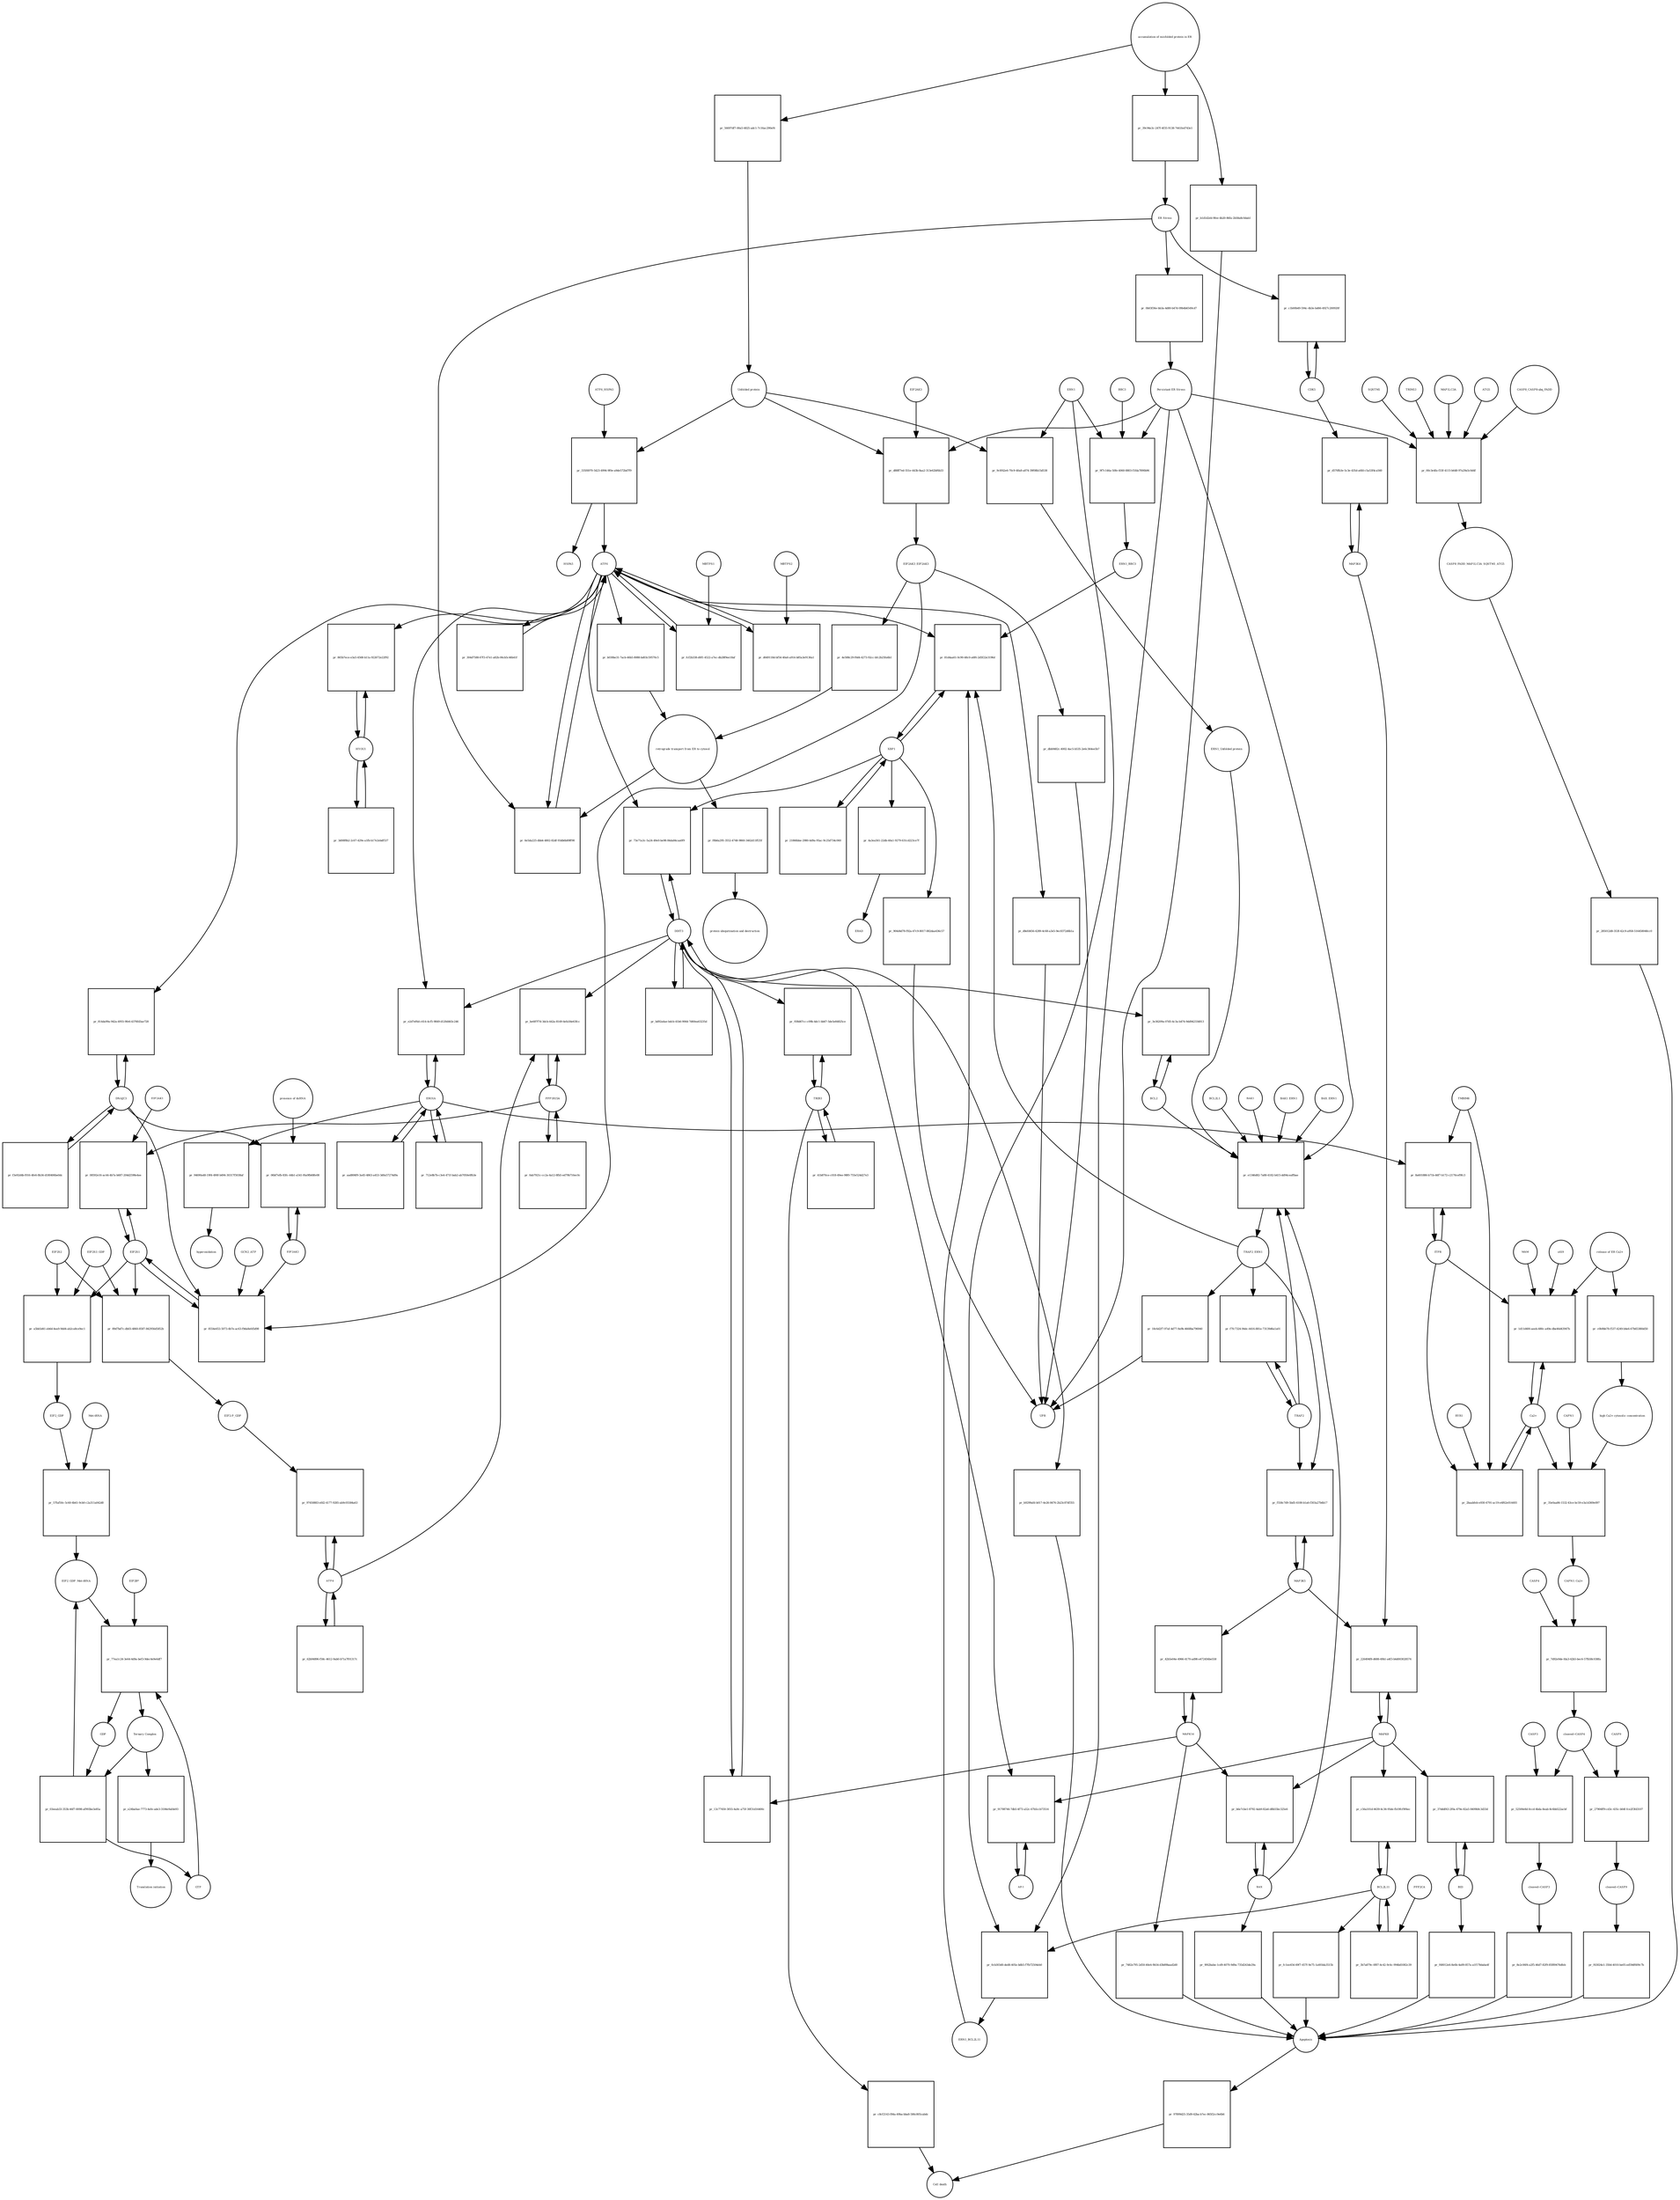 strict digraph  {
ATF6_HSPA5 [annotation="", bipartite=0, cls=complex, fontsize=4, label=ATF6_HSPA5, shape=circle];
"pr_335f4970-5423-4994-9f0e-a9de572bd7f9" [annotation="", bipartite=1, cls=process, fontsize=4, label="pr_335f4970-5423-4994-9f0e-a9de572bd7f9", shape=square];
ATF6 [annotation="urn_miriam_hgnc.symbol_ATF6", bipartite=0, cls=macromolecule, fontsize=4, label=ATF6, shape=circle];
HSPA5 [annotation="urn_miriam_hgnc.symbol_HSPA5", bipartite=0, cls=macromolecule, fontsize=4, label=HSPA5, shape=circle];
"Unfolded protein" [annotation="", bipartite=0, cls=macromolecule, fontsize=4, label="Unfolded protein", shape=circle];
ERN1 [annotation="urn_miriam_hgnc.symbol_ERN1", bipartite=0, cls=macromolecule, fontsize=4, label=ERN1, shape=circle];
"pr_9c0f42e6-70c9-40a8-a874-39f08b15d538" [annotation="", bipartite=1, cls=process, fontsize=4, label="pr_9c0f42e6-70c9-40a8-a874-39f08b15d538", shape=square];
"ERN1_Unfolded protein" [annotation="", bipartite=0, cls=complex, fontsize=4, label="ERN1_Unfolded protein", shape=circle];
EIF2AK3_EIF2AK3 [annotation="", bipartite=0, cls=complex, fontsize=4, label=EIF2AK3_EIF2AK3, shape=circle];
"pr_4e588c29-f0d4-4273-92cc-bfc2b25fa6b1" [annotation="", bipartite=1, cls=process, fontsize=4, label="pr_4e588c29-f0d4-4273-92cc-bfc2b25fa6b1", shape=square];
"retrograde transport from ER to cytosol" [annotation="", bipartite=0, cls=phenotype, fontsize=4, label="retrograde transport from ER to cytosol", shape=circle];
"pr_b030be31-7acb-46b5-8088-bd03c59570c5" [annotation="", bipartite=1, cls=process, fontsize=4, label="pr_b030be31-7acb-46b5-8088-bd03c59570c5", shape=square];
"pr_f8b6a295-3552-4748-9860-3462d11ff25f" [annotation="", bipartite=1, cls=process, fontsize=4, label="pr_f8b6a295-3552-4748-9860-3462d11ff25f", shape=square];
"protein ubiquitination and destruction" [annotation="", bipartite=0, cls=phenotype, fontsize=4, label="protein ubiquitination and destruction", shape=circle];
"pr_e1346d82-7a88-4182-b415-dd94ceaffbae" [annotation="", bipartite=1, cls=process, fontsize=4, label="pr_e1346d82-7a88-4182-b415-dd94ceaffbae", shape=square];
TRAF2_ERN1 [annotation="", bipartite=0, cls=complex, fontsize=4, label=TRAF2_ERN1, shape=circle];
BAK1_ERN1 [annotation="", bipartite=0, cls=complex, fontsize=4, label=BAK1_ERN1, shape=circle];
BAX_ERN1 [annotation="", bipartite=0, cls=complex, fontsize=4, label=BAX_ERN1, shape=circle];
BCL2 [annotation="urn_miriam_hgnc.symbol_BCL2", bipartite=0, cls="nucleic acid feature", fontsize=4, label=BCL2, shape=circle];
BCL2L1 [annotation="urn_miriam_hgnc.symbol_BCL2L1", bipartite=0, cls=macromolecule, fontsize=4, label=BCL2L1, shape=circle];
"Persistant ER Stress" [annotation="", bipartite=0, cls=phenotype, fontsize=4, label="Persistant ER Stress", shape=circle];
BAX [annotation="urn_miriam_hgnc.symbol_BAX", bipartite=0, cls=macromolecule, fontsize=4, label=BAX, shape=circle];
BAK1 [annotation="urn_miriam_hgnc.symbol_BAK1", bipartite=0, cls=macromolecule, fontsize=4, label=BAK1, shape=circle];
TRAF2 [annotation="urn_miriam_hgnc.symbol_TRAF2", bipartite=0, cls=macromolecule, fontsize=4, label=TRAF2, shape=circle];
XBP1 [annotation="urn_miriam_hgnc.symbol_XBP1", bipartite=0, cls=macromolecule, fontsize=4, label=XBP1, shape=circle];
"pr_81d4aa61-0c90-48c0-a6f6-2d5f22e3196d" [annotation="", bipartite=1, cls=process, fontsize=4, label="pr_81d4aa61-0c90-48c0-a6f6-2d5f22e3196d", shape=square];
ERN1_BBC3 [annotation="", bipartite=0, cls=complex, fontsize=4, label=ERN1_BBC3, shape=circle];
ERN1_BCL2L11 [annotation="", bipartite=0, cls=complex, fontsize=4, label=ERN1_BCL2L11, shape=circle];
"pr_21866bbe-2980-4d9a-95ac-9c25d734c060" [annotation="", bipartite=1, cls=process, fontsize=4, label="pr_21866bbe-2980-4d9a-95ac-9c25d734c060", shape=square];
"pr_4a3ea561-22db-40a1-9279-631cd223ce7f" [annotation="", bipartite=1, cls=process, fontsize=4, label="pr_4a3ea561-22db-40a1-9279-631cd223ce7f", shape=square];
ERAD [annotation="", bipartite=0, cls=phenotype, fontsize=4, label=ERAD, shape=circle];
"pr_904d4d78-f92a-47c9-8017-882daa436c57" [annotation="", bipartite=1, cls=process, fontsize=4, label="pr_904d4d78-f92a-47c9-8017-882daa436c57", shape=square];
UPR [annotation="", bipartite=0, cls=phenotype, fontsize=4, label=UPR, shape=circle];
"pr_f7fc7324-94dc-4416-881e-73139d6a1a01" [annotation="", bipartite=1, cls=process, fontsize=4, label="pr_f7fc7324-94dc-4416-881e-73139d6a1a01", shape=square];
MAPK8 [annotation="urn_miriam_hgnc.symbol_MAPK8", bipartite=0, cls=macromolecule, fontsize=4, label=MAPK8, shape=circle];
"pr_226494f8-d688-49b1-a4f3-b6d003028574" [annotation="", bipartite=1, cls=process, fontsize=4, label="pr_226494f8-d688-49b1-a4f3-b6d003028574", shape=square];
MAP3K4 [annotation="urn_miriam_hgnc.symbol_MAP3K4", bipartite=0, cls=macromolecule, fontsize=4, label=MAP3K4, shape=circle];
MAP3K5 [annotation="urn_miriam_hgnc.symbol_MAP3K5", bipartite=0, cls=macromolecule, fontsize=4, label=MAP3K5, shape=circle];
MAPK14 [annotation="urn_miriam_hgnc.symbol_MAPK14", bipartite=0, cls=macromolecule, fontsize=4, label=MAPK14, shape=circle];
"pr_42b5e04e-4966-4170-ad98-e472456be558" [annotation="", bipartite=1, cls=process, fontsize=4, label="pr_42b5e04e-4966-4170-ad98-e472456be558", shape=square];
"pr_7482e795-2d50-40e4-9b54-d3b89baad2d0" [annotation="", bipartite=1, cls=process, fontsize=4, label="pr_7482e795-2d50-40e4-9b54-d3b89baad2d0", shape=square];
Apoptosis [annotation="", bipartite=0, cls=phenotype, fontsize=4, label=Apoptosis, shape=circle];
DDIT3 [annotation="urn_miriam_hgnc.symbol_DDIT3", bipartite=0, cls=macromolecule, fontsize=4, label=DDIT3, shape=circle];
"pr_13c77450-3055-4a9c-a75f-30f31d16400c" [annotation="", bipartite=1, cls=process, fontsize=4, label="pr_13c77450-3055-4a9c-a75f-30f31d16400c", shape=square];
"pr_b9299afd-b017-4e26-8476-2b23c87df355" [annotation="", bipartite=1, cls=process, fontsize=4, label="pr_b9299afd-b017-4e26-8476-2b23c87df355", shape=square];
"pr_3e36209a-07d5-4c3a-b474-9dd942334813" [annotation="", bipartite=1, cls=process, fontsize=4, label="pr_3e36209a-07d5-4c3a-b474-9dd942334813", shape=square];
"pr_6e5da225-dbb4-4802-82df-93db6b89ff98" [annotation="", bipartite=1, cls=process, fontsize=4, label="pr_6e5da225-dbb4-4802-82df-93db6b89ff98", shape=square];
"ER Stress" [annotation="", bipartite=0, cls=phenotype, fontsize=4, label="ER Stress", shape=circle];
"pr_fcf2b338-d0f1-4522-a7ec-db28f9ee18af" [annotation="", bipartite=1, cls=process, fontsize=4, label="pr_fcf2b338-d0f1-4522-a7ec-db28f9ee18af", shape=square];
MBTPS1 [annotation="urn_miriam_hgnc.symbol_MBTPS1", bipartite=0, cls=macromolecule, fontsize=4, label=MBTPS1, shape=circle];
"pr_d649118d-bf54-40a6-a914-b85a3e9136a1" [annotation="", bipartite=1, cls=process, fontsize=4, label="pr_d649118d-bf54-40a6-a914-b85a3e9136a1", shape=square];
MBTPS2 [annotation="urn_miriam_hgnc.symbol_MBTPS2", bipartite=0, cls=macromolecule, fontsize=4, label=MBTPS2, shape=circle];
"pr_304d7588-67f3-47e1-a82b-06cb5c46b41f" [annotation="", bipartite=1, cls=process, fontsize=4, label="pr_304d7588-67f3-47e1-a82b-06cb5c46b41f", shape=square];
"pr_bd92a4ae-bdcb-41b6-9064-7d60ea63235d" [annotation="", bipartite=1, cls=process, fontsize=4, label="pr_bd92a4ae-bdcb-41b6-9064-7d60ea63235d", shape=square];
"pr_73e71a3c-5a24-49e0-be98-84da84caa0f9" [annotation="", bipartite=1, cls=process, fontsize=4, label="pr_73e71a3c-5a24-49e0-be98-84da84caa0f9", shape=square];
EIF2S1 [annotation="urn_miriam_hgnc.symbol_EIF2S1", bipartite=0, cls=macromolecule, fontsize=4, label=EIF2S1, shape=circle];
"pr_8554e653-5073-4b7e-ac63-f9da8efd5d98" [annotation="", bipartite=1, cls=process, fontsize=4, label="pr_8554e653-5073-4b7e-ac63-f9da8efd5d98", shape=square];
GCN2_ATP [annotation="", bipartite=0, cls=complex, fontsize=4, label=GCN2_ATP, shape=circle];
EIF2AK2 [annotation="urn_miriam_hgnc.symbol_EIF2AK2", bipartite=0, cls=macromolecule, fontsize=4, label=EIF2AK2, shape=circle];
DNAJC3 [annotation="urn_miriam_hgnc.symbol_DNAJC3", bipartite=0, cls=macromolecule, fontsize=4, label=DNAJC3, shape=circle];
EIF2S2 [annotation="urn_miriam_hgnc.symbol_EIF2S2", bipartite=0, cls=macromolecule, fontsize=4, label=EIF2S2, shape=circle];
"pr_a5bb5d41-eb6d-4ea9-9dd4-ab2ca8ce9ec1" [annotation="", bipartite=1, cls=process, fontsize=4, label="pr_a5bb5d41-eb6d-4ea9-9dd4-ab2ca8ce9ec1", shape=square];
EIF2S3_GDP [annotation="", bipartite=0, cls=complex, fontsize=4, label=EIF2S3_GDP, shape=circle];
EIF2_GDP [annotation="", bipartite=0, cls=complex, fontsize=4, label=EIF2_GDP, shape=circle];
"EIF2_GDP_Met-tRNA" [annotation="", bipartite=0, cls=complex, fontsize=4, label="EIF2_GDP_Met-tRNA", shape=circle];
"pr_77ea1c24-3e64-4d9a-bef3-9dec4e9e6df7" [annotation="", bipartite=1, cls=process, fontsize=4, label="pr_77ea1c24-3e64-4d9a-bef3-9dec4e9e6df7", shape=square];
"Ternary Complex" [annotation="", bipartite=0, cls=complex, fontsize=4, label="Ternary Complex", shape=circle];
"EIF2B*" [annotation="", bipartite=0, cls=complex, fontsize=4, label="EIF2B*", shape=circle];
GTP [annotation="urn_miriam_obo.chebi_CHEBI%3A57600", bipartite=0, cls="simple chemical", fontsize=4, label=GTP, shape=circle];
GDP [annotation="urn_miriam_obo.chebi_CHEBI%3A65180", bipartite=0, cls="simple chemical", fontsize=4, label=GDP, shape=circle];
"pr_03eeab33-353b-46f7-8098-af993be3e85a" [annotation="", bipartite=1, cls=process, fontsize=4, label="pr_03eeab33-353b-46f7-8098-af993be3e85a", shape=square];
ATF4 [annotation="urn_miriam_hgnc.symbol_ATF4", bipartite=0, cls=macromolecule, fontsize=4, label=ATF4, shape=circle];
"pr_97450883-efd2-4177-9285-ab9c05584a63" [annotation="", bipartite=1, cls=process, fontsize=4, label="pr_97450883-efd2-4177-9285-ab9c05584a63", shape=square];
"EIF2-P_GDP" [annotation="", bipartite=0, cls=complex, fontsize=4, label="EIF2-P_GDP", shape=circle];
"pr_62b94896-f58c-4612-9ab0-b71a7f01317c" [annotation="", bipartite=1, cls=process, fontsize=4, label="pr_62b94896-f58c-4612-9ab0-b71a7f01317c", shape=square];
PPP1R15A [annotation="urn_miriam_hgnc.symbol_PPP1R15A", bipartite=0, cls=macromolecule, fontsize=4, label=PPP1R15A, shape=circle];
"pr_be687f7d-3dcb-442a-8149-4efa56e63fcc" [annotation="", bipartite=1, cls=process, fontsize=4, label="pr_be687f7d-3dcb-442a-8149-4efa56e63fcc", shape=square];
"pr_0ab7921c-cc2a-4a12-8fb5-ed79b716ec0c" [annotation="", bipartite=1, cls=process, fontsize=4, label="pr_0ab7921c-cc2a-4a12-8fb5-ed79b716ec0c", shape=square];
"pr_e24ba0ae-7773-4efe-ade3-3184e9afde93" [annotation="", bipartite=1, cls=process, fontsize=4, label="pr_e24ba0ae-7773-4efe-ade3-3184e9afde93", shape=square];
"Translation initiation" [annotation="", bipartite=0, cls=phenotype, fontsize=4, label="Translation initiation", shape=circle];
"pr_f558c7d9-5bd5-4108-b1a6-f303a27b6b17" [annotation="", bipartite=1, cls=process, fontsize=4, label="pr_f558c7d9-5bd5-4108-b1a6-f303a27b6b17", shape=square];
ERO1A [annotation="urn_miriam_hgnc.symbol_ERO1A", bipartite=0, cls=macromolecule, fontsize=4, label=ERO1A, shape=circle];
"pr_e2d7ef6d-c614-4cf5-9849-d120d463c246" [annotation="", bipartite=1, cls=process, fontsize=4, label="pr_e2d7ef6d-c614-4cf5-9849-d120d463c246", shape=square];
"pr_712e8b7b-c3e4-471f-bab2-ab7050e0fb3e" [annotation="", bipartite=1, cls=process, fontsize=4, label="pr_712e8b7b-c3e4-471f-bab2-ab7050e0fb3e", shape=square];
"pr_08592e16-ac44-4b7a-b687-204d2598e4ee" [annotation="", bipartite=1, cls=process, fontsize=4, label="pr_08592e16-ac44-4b7a-b687-204d2598e4ee", shape=square];
EIF2AK1 [annotation="urn_miriam_hgnc.symbol_EIF2AK1", bipartite=0, cls=macromolecule, fontsize=4, label=EIF2AK1, shape=circle];
"pr_b6e7cbe1-8792-4ab9-82a6-d8b55bc325e6" [annotation="", bipartite=1, cls=process, fontsize=4, label="pr_b6e7cbe1-8792-4ab9-82a6-d8b55bc325e6", shape=square];
"pr_9f42babe-1cd9-4070-9d9a-735d243de29a" [annotation="", bipartite=1, cls=process, fontsize=4, label="pr_9f42babe-1cd9-4070-9d9a-735d243de29a", shape=square];
"Ca2+" [annotation="urn_miriam_obo.chebi_CHEBI%3A29108", bipartite=0, cls="simple chemical", fontsize=4, label="Ca2+", shape=circle];
"pr_1d11d400-aeeb-480c-a49e-dbe46d43947b" [annotation="", bipartite=1, cls=process, fontsize=4, label="pr_1d11d400-aeeb-480c-a49e-dbe46d43947b", shape=square];
"release of ER Ca2+" [annotation="", bipartite=0, cls=phenotype, fontsize=4, label="release of ER Ca2+", shape=circle];
ITPR [annotation="urn_miriam_hgnc.symbol_ITPR1|urn_miriam_hgnc.symbol_ITPR2|urn_miriam_hgnc.symbol_ITPR3", bipartite=0, cls=macromolecule, fontsize=4, label=ITPR, shape=circle];
MAM [annotation="", bipartite=0, cls=phenotype, fontsize=4, label=MAM, shape=circle];
s619 [annotation="", bipartite=0, cls=complex, fontsize=4, label=s619, shape=circle];
"pr_d570fb3e-5c3e-435d-a6fd-c5a53f4ca560" [annotation="", bipartite=1, cls=process, fontsize=4, label="pr_d570fb3e-5c3e-435d-a6fd-c5a53f4ca560", shape=square];
CDK5 [annotation="urn_miriam_hgnc.symbol_CDK5", bipartite=0, cls=macromolecule, fontsize=4, label=CDK5, shape=circle];
"pr_c1b00b49-594c-4b3e-bd66-4927c200920f" [annotation="", bipartite=1, cls="uncertain process", fontsize=4, label="pr_c1b00b49-594c-4b3e-bd66-4927c200920f", shape=square];
"pr_97899d25-35d9-42ba-b7ec-865f2cc9e6b6" [annotation="", bipartite=1, cls=process, fontsize=4, label="pr_97899d25-35d9-42ba-b7ec-865f2cc9e6b6", shape=square];
"Cell death" [annotation="", bipartite=0, cls=phenotype, fontsize=4, label="Cell death", shape=circle];
"pr_2baabfeb-e930-4791-ac19-e4f62e014493" [annotation="", bipartite=1, cls=process, fontsize=4, label="pr_2baabfeb-e930-4791-ac19-e4f62e014493", shape=square];
TMBIM6 [annotation="urn_miriam_hgnc.symbol_TMBIM6", bipartite=0, cls=macromolecule, fontsize=4, label=TMBIM6, shape=circle];
RYR1 [annotation="urn_miriam_hgnc.symbol_RYR1", bipartite=0, cls=macromolecule, fontsize=4, label=RYR1, shape=circle];
EIF2AK3 [annotation="urn_miriam_hgnc.symbol_EIF2AK3", bipartite=0, cls=macromolecule, fontsize=4, label=EIF2AK3, shape=circle];
"pr_d88ff7ed-551e-443b-8aa2-313e62bf6b33" [annotation="", bipartite=1, cls=process, fontsize=4, label="pr_d88ff7ed-551e-443b-8aa2-313e62bf6b33", shape=square];
"pr_94690a48-19f4-490f-b694-30317f5038af" [annotation="", bipartite=1, cls=process, fontsize=4, label="pr_94690a48-19f4-490f-b694-30317f5038af", shape=square];
hyperoxidation [annotation="", bipartite=0, cls=phenotype, fontsize=4, label=hyperoxidation, shape=circle];
"pr_aad806f9-3a45-4863-a453-3d0a57274d9a" [annotation="", bipartite=1, cls=process, fontsize=4, label="pr_aad806f9-3a45-4863-a453-3d0a57274d9a", shape=square];
"pr_0b03f36e-bb3a-4d80-b47d-09b4b6549cd7" [annotation="", bipartite=1, cls=process, fontsize=4, label="pr_0b03f36e-bb3a-4d80-b47d-09b4b6549cd7", shape=square];
"CASP8_CASP8-ubq_FADD" [annotation="", bipartite=0, cls=complex, fontsize=4, label="CASP8_CASP8-ubq_FADD", shape=circle];
"pr_00c3e4fa-f33f-4115-b648-97a29a5c0d4f" [annotation="", bipartite=1, cls=process, fontsize=4, label="pr_00c3e4fa-f33f-4115-b648-97a29a5c0d4f", shape=square];
"SQSTM1 " [annotation="urn_miriam_hgnc.symbol_SQSTM1", bipartite=0, cls=macromolecule, fontsize=4, label="SQSTM1 ", shape=circle];
CASP8_FADD_MAP1LC3A_SQSTM1_ATG5 [annotation="", bipartite=0, cls=complex, fontsize=4, label=CASP8_FADD_MAP1LC3A_SQSTM1_ATG5, shape=circle];
TRIM13 [annotation="urn_miriam_hgnc.symbol_TRIM13", bipartite=0, cls=macromolecule, fontsize=4, label=TRIM13, shape=circle];
MAP1LC3A [annotation="urn_miriam_hgnc.symbol_MAP1LC3A", bipartite=0, cls=macromolecule, fontsize=4, label=MAP1LC3A, shape=circle];
ATG5 [annotation="urn_miriam_hgnc.symbol_ATG5", bipartite=0, cls=macromolecule, fontsize=4, label=ATG5, shape=circle];
"pr_285012d8-353f-42c9-a958-516458048cc0" [annotation="", bipartite=1, cls=process, fontsize=4, label="pr_285012d8-353f-42c9-a958-516458048cc0", shape=square];
"AP-1" [annotation="urn_miriam_hgnc.symbol_FOS|urn_miriam_hgnc.symbol_FOSB|urn_miriam_hgnc.symbol_FOSL1|urn_miriam_hgnc.symbol_FOSL2|urn_miriam_hgnc.symbol_JUN|urn_miriam_hgnc.symbol_JUNB|urn_miriam_hgnc.symbol_JUND", bipartite=0, cls=macromolecule, fontsize=4, label="AP-1", shape=circle];
"pr_91708746-7db5-4f73-a52c-67b5ccb73514" [annotation="", bipartite=1, cls=process, fontsize=4, label="pr_91708746-7db5-4f73-a52c-67b5ccb73514", shape=square];
"pr_06bf7efb-83fc-44b1-a541-f6a9fb68fe08" [annotation="", bipartite=1, cls=process, fontsize=4, label="pr_06bf7efb-83fc-44b1-a541-f6a9fb68fe08", shape=square];
"presence of dsRNA" [annotation="", bipartite=0, cls=phenotype, fontsize=4, label="presence of dsRNA", shape=circle];
"Met-tRNA" [annotation="urn_miriam_hgnc_HGNC%3A34779", bipartite=0, cls="nucleic acid feature", fontsize=4, label="Met-tRNA", shape=circle];
"pr_57faf50c-5c60-4b61-9cb0-c2a311a042d0" [annotation="", bipartite=1, cls=process, fontsize=4, label="pr_57faf50c-5c60-4b61-9cb0-c2a311a042d0", shape=square];
"pr_89d7bd7c-db03-4860-8587-842956d5852b" [annotation="", bipartite=1, cls=process, fontsize=4, label="pr_89d7bd7c-db03-4860-8587-842956d5852b", shape=square];
"accumulation of misfolded protein in ER" [annotation="", bipartite=0, cls=phenotype, fontsize=4, label="accumulation of misfolded protein in ER", shape=circle];
"pr_56697df7-00a5-4825-adc1-7c16ac290ef4" [annotation="", bipartite=1, cls=process, fontsize=4, label="pr_56697df7-00a5-4825-adc1-7c16ac290ef4", shape=square];
"pr_39c94e3c-247f-4f35-9138-7441fed743e1" [annotation="", bipartite=1, cls=process, fontsize=4, label="pr_39c94e3c-247f-4f35-9138-7441fed743e1", shape=square];
"pr_b1d1d2eb-9fee-4b20-86fa-2b58a8c0dab1" [annotation="", bipartite=1, cls=process, fontsize=4, label="pr_b1d1d2eb-9fee-4b20-86fa-2b58a8c0dab1", shape=square];
"pr_dbb9482c-4002-4ac5-b535-2e6c364ee5b7" [annotation="", bipartite=1, cls=process, fontsize=4, label="pr_dbb9482c-4002-4ac5-b535-2e6c364ee5b7", shape=square];
"pr_18c6d2f7-97af-4d77-9a9b-4668ba796940" [annotation="", bipartite=1, cls=process, fontsize=4, label="pr_18c6d2f7-97af-4d77-9a9b-4668ba796940", shape=square];
"pr_d8efd456-4289-4c68-a3e5-9ec8372d6b1a" [annotation="", bipartite=1, cls=process, fontsize=4, label="pr_d8efd456-4289-4c68-a3e5-9ec8372d6b1a", shape=square];
BCL2L11 [annotation="urn_miriam_hgnc.symbol_BCL2L11", bipartite=0, cls=macromolecule, fontsize=4, label=BCL2L11, shape=circle];
"pr_c56a101d-4639-4c36-95de-fb19fcf9f4ec" [annotation="", bipartite=1, cls=process, fontsize=4, label="pr_c56a101d-4639-4c36-95de-fb19fcf9f4ec", shape=square];
BID [annotation="urn_miriam_hgnc.symbol_BID", bipartite=0, cls=macromolecule, fontsize=4, label=BID, shape=circle];
"pr_37dddf43-2f0a-479e-82a5-0409b9c3d33d" [annotation="", bipartite=1, cls=process, fontsize=4, label="pr_37dddf43-2f0a-479e-82a5-0409b9c3d33d", shape=square];
"pr_fc1ee454-69f7-457f-9e75-1a493da3515b" [annotation="", bipartite=1, cls=process, fontsize=4, label="pr_fc1ee454-69f7-457f-9e75-1a493da3515b", shape=square];
"pr_f48012e6-8e6b-4a89-857a-a1f178daba4f" [annotation="", bipartite=1, cls=process, fontsize=4, label="pr_f48012e6-8e6b-4a89-857a-a1f178daba4f", shape=square];
"pr_0cb303d0-ded8-405e-bdb5-f7fb72504eb0" [annotation="", bipartite=1, cls=process, fontsize=4, label="pr_0cb303d0-ded8-405e-bdb5-f7fb72504eb0", shape=square];
"pr_9f7c146a-50fe-4060-8803-f1fda7890b96" [annotation="", bipartite=1, cls=process, fontsize=4, label="pr_9f7c146a-50fe-4060-8803-f1fda7890b96", shape=square];
BBC3 [annotation="urn_miriam_hgnc.symbol_BBC3", bipartite=0, cls=macromolecule, fontsize=4, label=BBC3, shape=circle];
"pr_3b7a879c-0f87-4c42-9c6c-994bd1082c39" [annotation="", bipartite=1, cls=process, fontsize=4, label="pr_3b7a879c-0f87-4c42-9c6c-994bd1082c39", shape=square];
PPP2CA [annotation="urn_miriam_hgnc.symbol_PPP2CA", bipartite=0, cls=macromolecule, fontsize=4, label=PPP2CA, shape=circle];
TRIB3 [annotation="urn_miriam_hgnc.symbol_TRIB3", bipartite=0, cls=macromolecule, fontsize=4, label=TRIB3, shape=circle];
"pr_938d67cc-c09b-4dc1-bb67-5de5e84825ce" [annotation="", bipartite=1, cls=process, fontsize=4, label="pr_938d67cc-c09b-4dc1-bb67-5de5e84825ce", shape=square];
"pr_41b870ce-c018-49ee-98f0-755e524d27e3" [annotation="", bipartite=1, cls=process, fontsize=4, label="pr_41b870ce-c018-49ee-98f0-755e524d27e3", shape=square];
"pr_c8cf2143-f84a-49ba-bba8-586c805cabdc" [annotation="", bipartite=1, cls=process, fontsize=4, label="pr_c8cf2143-f84a-49ba-bba8-586c805cabdc", shape=square];
"pr_c0b9bb78-f537-4249-b4e6-67b6538fdd50" [annotation="", bipartite=1, cls=process, fontsize=4, label="pr_c0b9bb78-f537-4249-b4e6-67b6538fdd50", shape=square];
"high Ca2+ cytosolic concentration" [annotation="", bipartite=0, cls=phenotype, fontsize=4, label="high Ca2+ cytosolic concentration", shape=circle];
"pr_814da99a-942a-4955-9fe6-4376fd3ae728" [annotation="", bipartite=1, cls=process, fontsize=4, label="pr_814da99a-942a-4955-9fe6-4376fd3ae728", shape=square];
"pr_f3e92d4b-f016-4fe6-8b34-d180406be0dc" [annotation="", bipartite=1, cls=process, fontsize=4, label="pr_f3e92d4b-f016-4fe6-8b34-d180406be0dc", shape=square];
"pr_8a601886-b71b-46f7-b172-c2170cef9fc3" [annotation="", bipartite=1, cls=process, fontsize=4, label="pr_8a601886-b71b-46f7-b172-c2170cef9fc3", shape=square];
CASP4 [annotation="urn_miriam_hgnc.symbol_CASP4", bipartite=0, cls=macromolecule, fontsize=4, label=CASP4, shape=circle];
"pr_7d92e9de-fda3-42b5-bec6-57fb58c038fa" [annotation="", bipartite=1, cls=process, fontsize=4, label="pr_7d92e9de-fda3-42b5-bec6-57fb58c038fa", shape=square];
"cleaved~CASP4" [annotation="urn_miriam_hgnc.symbol_CASP4", bipartite=0, cls=macromolecule, fontsize=4, label="cleaved~CASP4", shape=circle];
"CAPN1_Ca2+" [annotation="", bipartite=0, cls=complex, fontsize=4, label="CAPN1_Ca2+", shape=circle];
CASP3 [annotation="urn_miriam_hgnc.symbol_CASP3", bipartite=0, cls=macromolecule, fontsize=4, label=CASP3, shape=circle];
"pr_52500e8d-0ccd-4bda-8eab-8c6bb522acbf" [annotation="", bipartite=1, cls=process, fontsize=4, label="pr_52500e8d-0ccd-4bda-8eab-8c6bb522acbf", shape=square];
"cleaved~CASP3" [annotation="urn_miriam_hgnc.symbol_CASP3", bipartite=0, cls=macromolecule, fontsize=4, label="cleaved~CASP3", shape=circle];
CASP9 [annotation="urn_miriam_hgnc.symbol_CSAP9", bipartite=0, cls=macromolecule, fontsize=4, label=CASP9, shape=circle];
"pr_27904ff9-cd3c-435c-b64f-fce2f3fd3107" [annotation="", bipartite=1, cls=process, fontsize=4, label="pr_27904ff9-cd3c-435c-b64f-fce2f3fd3107", shape=square];
"cleaved~CASP9" [annotation="urn_miriam_hgnc.symbol_CASP9", bipartite=0, cls=macromolecule, fontsize=4, label="cleaved~CASP9", shape=circle];
CAPN1 [annotation="urn_miriam_hgnc.symbol_CAPN1", bipartite=0, cls=macromolecule, fontsize=4, label=CAPN1, shape=circle];
"pr_35e0aa86-1532-43ce-bc59-e3a1d369e097" [annotation="", bipartite=1, cls=process, fontsize=4, label="pr_35e0aa86-1532-43ce-bc59-e3a1d369e097", shape=square];
"pr_8e2c06f4-a2f5-46d7-82f9-85f89476dfeb" [annotation="", bipartite=1, cls=process, fontsize=4, label="pr_8e2c06f4-a2f5-46d7-82f9-85f89476dfeb", shape=square];
"pr_f43024e1-350d-4010-be05-ed59df609c7b" [annotation="", bipartite=1, cls=process, fontsize=4, label="pr_f43024e1-350d-4010-be05-ed59df609c7b", shape=square];
HYOU1 [annotation="urn_miriam_hgnc.symbol_HYOU1", bipartite=0, cls=macromolecule, fontsize=4, label=HYOU1, shape=circle];
"pr_865b7ece-e3a5-4568-b11a-922672e22f92" [annotation="", bipartite=1, cls=process, fontsize=4, label="pr_865b7ece-e3a5-4568-b11a-922672e22f92", shape=square];
"pr_3d08f8b2-2c67-429e-a1fb-b17e2ebdf537" [annotation="", bipartite=1, cls=process, fontsize=4, label="pr_3d08f8b2-2c67-429e-a1fb-b17e2ebdf537", shape=square];
ATF6_HSPA5 -> "pr_335f4970-5423-4994-9f0e-a9de572bd7f9"  [annotation="", interaction_type=consumption];
"pr_335f4970-5423-4994-9f0e-a9de572bd7f9" -> ATF6  [annotation="", interaction_type=production];
"pr_335f4970-5423-4994-9f0e-a9de572bd7f9" -> HSPA5  [annotation="", interaction_type=production];
ATF6 -> "pr_b030be31-7acb-46b5-8088-bd03c59570c5"  [annotation="", interaction_type=consumption];
ATF6 -> "pr_81d4aa61-0c90-48c0-a6f6-2d5f22e3196d"  [annotation="urn_miriam_pubmed_26587781|urn_miriam_pubmed_23430059", interaction_type=catalysis];
ATF6 -> "pr_6e5da225-dbb4-4802-82df-93db6b89ff98"  [annotation="", interaction_type=consumption];
ATF6 -> "pr_fcf2b338-d0f1-4522-a7ec-db28f9ee18af"  [annotation="", interaction_type=consumption];
ATF6 -> "pr_d649118d-bf54-40a6-a914-b85a3e9136a1"  [annotation="", interaction_type=consumption];
ATF6 -> "pr_304d7588-67f3-47e1-a82b-06cb5c46b41f"  [annotation="", interaction_type=consumption];
ATF6 -> "pr_73e71a3c-5a24-49e0-be98-84da84caa0f9"  [annotation="urn_miriam_pubmed_26587781|urn_miriam_pubmed_17991856|urn_miriam_pubmed_28843399", interaction_type=catalysis];
ATF6 -> "pr_e2d7ef6d-c614-4cf5-9849-d120d463c246"  [annotation="urn_miriam_pubmed_23850759|urn_miriam_pubmed_25387528", interaction_type=catalysis];
ATF6 -> "pr_d8efd456-4289-4c68-a3e5-9ec8372d6b1a"  [annotation="", interaction_type=consumption];
ATF6 -> "pr_814da99a-942a-4955-9fe6-4376fd3ae728"  [annotation="urn_miriam_pubmed_12601012|urn_miriam_pubmed_18360008", interaction_type=catalysis];
ATF6 -> "pr_865b7ece-e3a5-4568-b11a-922672e22f92"  [annotation=urn_miriam_pubmed_18360008, interaction_type=catalysis];
"Unfolded protein" -> "pr_335f4970-5423-4994-9f0e-a9de572bd7f9"  [annotation="urn_miriam_pubmed_19509052|urn_miriam_pubmed_12847084|urn_miriam_pubmed_23850759", interaction_type=catalysis];
"Unfolded protein" -> "pr_9c0f42e6-70c9-40a8-a874-39f08b15d538"  [annotation="", interaction_type=consumption];
"Unfolded protein" -> "pr_d88ff7ed-551e-443b-8aa2-313e62bf6b33"  [annotation=urn_miriam_pubmed_17991856, interaction_type=catalysis];
ERN1 -> "pr_9c0f42e6-70c9-40a8-a874-39f08b15d538"  [annotation="", interaction_type=consumption];
ERN1 -> "pr_0cb303d0-ded8-405e-bdb5-f7fb72504eb0"  [annotation="", interaction_type=consumption];
ERN1 -> "pr_9f7c146a-50fe-4060-8803-f1fda7890b96"  [annotation="", interaction_type=consumption];
"pr_9c0f42e6-70c9-40a8-a874-39f08b15d538" -> "ERN1_Unfolded protein"  [annotation="", interaction_type=production];
"ERN1_Unfolded protein" -> "pr_e1346d82-7a88-4182-b415-dd94ceaffbae"  [annotation="", interaction_type=consumption];
EIF2AK3_EIF2AK3 -> "pr_4e588c29-f0d4-4273-92cc-bfc2b25fa6b1"  [annotation="", interaction_type=consumption];
EIF2AK3_EIF2AK3 -> "pr_8554e653-5073-4b7e-ac63-f9da8efd5d98"  [annotation="urn_miriam_pubmed_12667446|urn_miriam_pubmed_16246152|urn_miriam_pubmed_12601012|urn_miriam_pubmed_23850759|urn_miriam_pubmed_18360008|urn_miriam_pubmed_26587781", interaction_type=catalysis];
EIF2AK3_EIF2AK3 -> "pr_dbb9482c-4002-4ac5-b535-2e6c364ee5b7"  [annotation="", interaction_type=consumption];
"pr_4e588c29-f0d4-4273-92cc-bfc2b25fa6b1" -> "retrograde transport from ER to cytosol"  [annotation="", interaction_type=production];
"retrograde transport from ER to cytosol" -> "pr_f8b6a295-3552-4748-9860-3462d11ff25f"  [annotation="", interaction_type=consumption];
"retrograde transport from ER to cytosol" -> "pr_6e5da225-dbb4-4802-82df-93db6b89ff98"  [annotation="urn_miriam_pubmed_18360008|urn_miriam_pubmed_17991856|urn_miriam_pubmed_26587781|urn_miriam_pubmed_12847084", interaction_type=inhibition];
"pr_b030be31-7acb-46b5-8088-bd03c59570c5" -> "retrograde transport from ER to cytosol"  [annotation="", interaction_type=production];
"pr_f8b6a295-3552-4748-9860-3462d11ff25f" -> "protein ubiquitination and destruction"  [annotation="", interaction_type=production];
"pr_e1346d82-7a88-4182-b415-dd94ceaffbae" -> TRAF2_ERN1  [annotation="", interaction_type=production];
TRAF2_ERN1 -> "pr_81d4aa61-0c90-48c0-a6f6-2d5f22e3196d"  [annotation="urn_miriam_pubmed_26587781|urn_miriam_pubmed_23430059", interaction_type=catalysis];
TRAF2_ERN1 -> "pr_f7fc7324-94dc-4416-881e-73139d6a1a01"  [annotation=urn_miriam_pubmed_23850759, interaction_type=catalysis];
TRAF2_ERN1 -> "pr_f558c7d9-5bd5-4108-b1a6-f303a27b6b17"  [annotation=urn_miriam_pubmed_23850759, interaction_type=catalysis];
TRAF2_ERN1 -> "pr_18c6d2f7-97af-4d77-9a9b-4668ba796940"  [annotation="", interaction_type=consumption];
BAK1_ERN1 -> "pr_e1346d82-7a88-4182-b415-dd94ceaffbae"  [annotation="urn_miriam_pubmed_23850759|urn_miriam_pubmed_23430059|urn_miriam_pubmed_26587781", interaction_type=catalysis];
BAX_ERN1 -> "pr_e1346d82-7a88-4182-b415-dd94ceaffbae"  [annotation="urn_miriam_pubmed_23850759|urn_miriam_pubmed_23430059|urn_miriam_pubmed_26587781", interaction_type=catalysis];
BCL2 -> "pr_e1346d82-7a88-4182-b415-dd94ceaffbae"  [annotation="urn_miriam_pubmed_23850759|urn_miriam_pubmed_23430059|urn_miriam_pubmed_26587781", interaction_type=inhibition];
BCL2 -> "pr_3e36209a-07d5-4c3a-b474-9dd942334813"  [annotation="", interaction_type=consumption];
BCL2L1 -> "pr_e1346d82-7a88-4182-b415-dd94ceaffbae"  [annotation="urn_miriam_pubmed_23850759|urn_miriam_pubmed_23430059|urn_miriam_pubmed_26587781", interaction_type=inhibition];
"Persistant ER Stress" -> "pr_e1346d82-7a88-4182-b415-dd94ceaffbae"  [annotation="urn_miriam_pubmed_23850759|urn_miriam_pubmed_23430059|urn_miriam_pubmed_26587781", interaction_type=inhibition];
"Persistant ER Stress" -> "pr_d88ff7ed-551e-443b-8aa2-313e62bf6b33"  [annotation=urn_miriam_pubmed_17991856, interaction_type=catalysis];
"Persistant ER Stress" -> "pr_00c3e4fa-f33f-4115-b648-97a29a5c0d4f"  [annotation=urn_miriam_pubmed_17991856, interaction_type=catalysis];
"Persistant ER Stress" -> "pr_0cb303d0-ded8-405e-bdb5-f7fb72504eb0"  [annotation="urn_miriam_pubmed_23850759|urn_miriam_pubmed_23430059|urn_miriam_pubmed_26587781", interaction_type=inhibition];
"Persistant ER Stress" -> "pr_9f7c146a-50fe-4060-8803-f1fda7890b96"  [annotation="urn_miriam_pubmed_23430059|urn_miriam_pubmed_17991856", interaction_type=inhibition];
BAX -> "pr_e1346d82-7a88-4182-b415-dd94ceaffbae"  [annotation="urn_miriam_pubmed_23850759|urn_miriam_pubmed_23430059|urn_miriam_pubmed_26587781", interaction_type=catalysis];
BAX -> "pr_b6e7cbe1-8792-4ab9-82a6-d8b55bc325e6"  [annotation="", interaction_type=consumption];
BAX -> "pr_9f42babe-1cd9-4070-9d9a-735d243de29a"  [annotation="", interaction_type=consumption];
BAK1 -> "pr_e1346d82-7a88-4182-b415-dd94ceaffbae"  [annotation="urn_miriam_pubmed_23850759|urn_miriam_pubmed_23430059|urn_miriam_pubmed_26587781", interaction_type=catalysis];
TRAF2 -> "pr_e1346d82-7a88-4182-b415-dd94ceaffbae"  [annotation="", interaction_type=consumption];
TRAF2 -> "pr_f7fc7324-94dc-4416-881e-73139d6a1a01"  [annotation="", interaction_type=consumption];
TRAF2 -> "pr_f558c7d9-5bd5-4108-b1a6-f303a27b6b17"  [annotation=urn_miriam_pubmed_23850759, interaction_type=catalysis];
XBP1 -> "pr_81d4aa61-0c90-48c0-a6f6-2d5f22e3196d"  [annotation="", interaction_type=consumption];
XBP1 -> "pr_21866bbe-2980-4d9a-95ac-9c25d734c060"  [annotation="", interaction_type=consumption];
XBP1 -> "pr_4a3ea561-22db-40a1-9279-631cd223ce7f"  [annotation="", interaction_type=consumption];
XBP1 -> "pr_904d4d78-f92a-47c9-8017-882daa436c57"  [annotation="", interaction_type=consumption];
XBP1 -> "pr_73e71a3c-5a24-49e0-be98-84da84caa0f9"  [annotation="urn_miriam_pubmed_26587781|urn_miriam_pubmed_17991856|urn_miriam_pubmed_28843399", interaction_type=catalysis];
"pr_81d4aa61-0c90-48c0-a6f6-2d5f22e3196d" -> XBP1  [annotation="", interaction_type=production];
ERN1_BBC3 -> "pr_81d4aa61-0c90-48c0-a6f6-2d5f22e3196d"  [annotation="urn_miriam_pubmed_26587781|urn_miriam_pubmed_23430059", interaction_type=catalysis];
ERN1_BCL2L11 -> "pr_81d4aa61-0c90-48c0-a6f6-2d5f22e3196d"  [annotation="urn_miriam_pubmed_26587781|urn_miriam_pubmed_23430059", interaction_type=catalysis];
"pr_21866bbe-2980-4d9a-95ac-9c25d734c060" -> XBP1  [annotation="", interaction_type=production];
"pr_4a3ea561-22db-40a1-9279-631cd223ce7f" -> ERAD  [annotation="", interaction_type=production];
"pr_904d4d78-f92a-47c9-8017-882daa436c57" -> UPR  [annotation="", interaction_type=production];
"pr_f7fc7324-94dc-4416-881e-73139d6a1a01" -> TRAF2  [annotation="", interaction_type=production];
MAPK8 -> "pr_226494f8-d688-49b1-a4f3-b6d003028574"  [annotation="", interaction_type=consumption];
MAPK8 -> "pr_b6e7cbe1-8792-4ab9-82a6-d8b55bc325e6"  [annotation="urn_miriam_pubmed_18191217|urn_miriam_pubmed_23430059", interaction_type=catalysis];
MAPK8 -> "pr_91708746-7db5-4f73-a52c-67b5ccb73514"  [annotation="urn_miriam_pubmed_26618107|urn_miriam_pubmed_26587781|urn_miriam_pubmed_23850759", interaction_type=catalysis];
MAPK8 -> "pr_c56a101d-4639-4c36-95de-fb19fcf9f4ec"  [annotation="urn_miriam_pubmed_26018731|urn_miriam_pubmed_23850759", interaction_type=catalysis];
MAPK8 -> "pr_37dddf43-2f0a-479e-82a5-0409b9c3d33d"  [annotation="urn_miriam_pubmed_23430059|urn_miriam_pubmed_11583631", interaction_type=catalysis];
"pr_226494f8-d688-49b1-a4f3-b6d003028574" -> MAPK8  [annotation="", interaction_type=production];
MAP3K4 -> "pr_226494f8-d688-49b1-a4f3-b6d003028574"  [annotation="urn_miriam_pubmed_18191217|urn_miriam_pubmed_23850759|urn_miriam_pubmed_26587781", interaction_type=catalysis];
MAP3K4 -> "pr_d570fb3e-5c3e-435d-a6fd-c5a53f4ca560"  [annotation="", interaction_type=consumption];
MAP3K5 -> "pr_226494f8-d688-49b1-a4f3-b6d003028574"  [annotation="urn_miriam_pubmed_18191217|urn_miriam_pubmed_23850759|urn_miriam_pubmed_26587781", interaction_type=catalysis];
MAP3K5 -> "pr_42b5e04e-4966-4170-ad98-e472456be558"  [annotation="urn_miriam_pubmed_23850759|urn_miriam_pubmed_12215209", interaction_type=catalysis];
MAP3K5 -> "pr_f558c7d9-5bd5-4108-b1a6-f303a27b6b17"  [annotation="", interaction_type=consumption];
MAPK14 -> "pr_42b5e04e-4966-4170-ad98-e472456be558"  [annotation="", interaction_type=consumption];
MAPK14 -> "pr_7482e795-2d50-40e4-9b54-d3b89baad2d0"  [annotation="", interaction_type=consumption];
MAPK14 -> "pr_13c77450-3055-4a9c-a75f-30f31d16400c"  [annotation="urn_miriam_pubmed_23850759|urn_miriam_pubmed_23430059|urn_miriam_pubmed_26137585", interaction_type=catalysis];
MAPK14 -> "pr_b6e7cbe1-8792-4ab9-82a6-d8b55bc325e6"  [annotation="urn_miriam_pubmed_18191217|urn_miriam_pubmed_23430059", interaction_type=catalysis];
"pr_42b5e04e-4966-4170-ad98-e472456be558" -> MAPK14  [annotation="", interaction_type=production];
"pr_7482e795-2d50-40e4-9b54-d3b89baad2d0" -> Apoptosis  [annotation="", interaction_type=production];
Apoptosis -> "pr_97899d25-35d9-42ba-b7ec-865f2cc9e6b6"  [annotation="", interaction_type=consumption];
DDIT3 -> "pr_13c77450-3055-4a9c-a75f-30f31d16400c"  [annotation="", interaction_type=consumption];
DDIT3 -> "pr_b9299afd-b017-4e26-8476-2b23c87df355"  [annotation="", interaction_type=consumption];
DDIT3 -> "pr_3e36209a-07d5-4c3a-b474-9dd942334813"  [annotation="urn_miriam_pubmed_30662442|urn_miriam_pubmed_23850759", interaction_type=inhibition];
DDIT3 -> "pr_bd92a4ae-bdcb-41b6-9064-7d60ea63235d"  [annotation="", interaction_type=consumption];
DDIT3 -> "pr_73e71a3c-5a24-49e0-be98-84da84caa0f9"  [annotation="", interaction_type=consumption];
DDIT3 -> "pr_be687f7d-3dcb-442a-8149-4efa56e63fcc"  [annotation="urn_miriam_pubmed_23850759|urn_miriam_pubmed_31638256", interaction_type=catalysis];
DDIT3 -> "pr_e2d7ef6d-c614-4cf5-9849-d120d463c246"  [annotation="urn_miriam_pubmed_23850759|urn_miriam_pubmed_25387528", interaction_type=catalysis];
DDIT3 -> "pr_91708746-7db5-4f73-a52c-67b5ccb73514"  [annotation="urn_miriam_pubmed_26618107|urn_miriam_pubmed_26587781|urn_miriam_pubmed_23850759", interaction_type=catalysis];
DDIT3 -> "pr_938d67cc-c09b-4dc1-bb67-5de5e84825ce"  [annotation="urn_miriam_pubmed_23430059|urn_miriam_pubmed_18940792", interaction_type=catalysis];
"pr_13c77450-3055-4a9c-a75f-30f31d16400c" -> DDIT3  [annotation="", interaction_type=production];
"pr_b9299afd-b017-4e26-8476-2b23c87df355" -> Apoptosis  [annotation="", interaction_type=production];
"pr_3e36209a-07d5-4c3a-b474-9dd942334813" -> BCL2  [annotation="", interaction_type=production];
"pr_6e5da225-dbb4-4802-82df-93db6b89ff98" -> ATF6  [annotation="", interaction_type=production];
"ER Stress" -> "pr_6e5da225-dbb4-4802-82df-93db6b89ff98"  [annotation="urn_miriam_pubmed_18360008|urn_miriam_pubmed_17991856|urn_miriam_pubmed_26587781|urn_miriam_pubmed_12847084", interaction_type=catalysis];
"ER Stress" -> "pr_c1b00b49-594c-4b3e-bd66-4927c200920f"  [annotation=urn_miriam_pubmed_22388889, interaction_type=catalysis];
"ER Stress" -> "pr_0b03f36e-bb3a-4d80-b47d-09b4b6549cd7"  [annotation="", interaction_type=consumption];
"pr_fcf2b338-d0f1-4522-a7ec-db28f9ee18af" -> ATF6  [annotation="", interaction_type=production];
MBTPS1 -> "pr_fcf2b338-d0f1-4522-a7ec-db28f9ee18af"  [annotation="urn_miriam_pubmed_18360008|urn_miriam_pubmed_17991856|urn_miriam_pubmed_26587781|urn_miriam_pubmed_23850759", interaction_type=catalysis];
"pr_d649118d-bf54-40a6-a914-b85a3e9136a1" -> ATF6  [annotation="", interaction_type=production];
MBTPS2 -> "pr_d649118d-bf54-40a6-a914-b85a3e9136a1"  [annotation="urn_miriam_pubmed_23850759|urn_miriam_pubmed_26587781|urn_miriam_pubmed_17991856|urn_miriam_pubmed_18360008", interaction_type=catalysis];
"pr_304d7588-67f3-47e1-a82b-06cb5c46b41f" -> ATF6  [annotation="", interaction_type=production];
"pr_bd92a4ae-bdcb-41b6-9064-7d60ea63235d" -> DDIT3  [annotation="", interaction_type=production];
"pr_73e71a3c-5a24-49e0-be98-84da84caa0f9" -> DDIT3  [annotation="", interaction_type=production];
EIF2S1 -> "pr_8554e653-5073-4b7e-ac63-f9da8efd5d98"  [annotation="", interaction_type=consumption];
EIF2S1 -> "pr_a5bb5d41-eb6d-4ea9-9dd4-ab2ca8ce9ec1"  [annotation="", interaction_type=consumption];
EIF2S1 -> "pr_08592e16-ac44-4b7a-b687-204d2598e4ee"  [annotation="", interaction_type=consumption];
EIF2S1 -> "pr_89d7bd7c-db03-4860-8587-842956d5852b"  [annotation="", interaction_type=consumption];
"pr_8554e653-5073-4b7e-ac63-f9da8efd5d98" -> EIF2S1  [annotation="", interaction_type=production];
GCN2_ATP -> "pr_8554e653-5073-4b7e-ac63-f9da8efd5d98"  [annotation="urn_miriam_pubmed_12667446|urn_miriam_pubmed_16246152|urn_miriam_pubmed_12601012|urn_miriam_pubmed_23850759|urn_miriam_pubmed_18360008|urn_miriam_pubmed_26587781", interaction_type=catalysis];
EIF2AK2 -> "pr_8554e653-5073-4b7e-ac63-f9da8efd5d98"  [annotation="urn_miriam_pubmed_12667446|urn_miriam_pubmed_16246152|urn_miriam_pubmed_12601012|urn_miriam_pubmed_23850759|urn_miriam_pubmed_18360008|urn_miriam_pubmed_26587781", interaction_type=catalysis];
EIF2AK2 -> "pr_06bf7efb-83fc-44b1-a541-f6a9fb68fe08"  [annotation="", interaction_type=consumption];
DNAJC3 -> "pr_8554e653-5073-4b7e-ac63-f9da8efd5d98"  [annotation="urn_miriam_pubmed_12667446|urn_miriam_pubmed_16246152|urn_miriam_pubmed_12601012|urn_miriam_pubmed_23850759|urn_miriam_pubmed_18360008|urn_miriam_pubmed_26587781", interaction_type=inhibition];
DNAJC3 -> "pr_06bf7efb-83fc-44b1-a541-f6a9fb68fe08"  [annotation="urn_miriam_pubmed_12601012|urn_miriam_pubmed_26587781|urn_miriam_pubmed_23850759", interaction_type=inhibition];
DNAJC3 -> "pr_814da99a-942a-4955-9fe6-4376fd3ae728"  [annotation="", interaction_type=consumption];
DNAJC3 -> "pr_f3e92d4b-f016-4fe6-8b34-d180406be0dc"  [annotation="", interaction_type=consumption];
EIF2S2 -> "pr_a5bb5d41-eb6d-4ea9-9dd4-ab2ca8ce9ec1"  [annotation="", interaction_type=consumption];
EIF2S2 -> "pr_89d7bd7c-db03-4860-8587-842956d5852b"  [annotation="", interaction_type=consumption];
"pr_a5bb5d41-eb6d-4ea9-9dd4-ab2ca8ce9ec1" -> EIF2_GDP  [annotation="", interaction_type=production];
EIF2S3_GDP -> "pr_a5bb5d41-eb6d-4ea9-9dd4-ab2ca8ce9ec1"  [annotation="", interaction_type=consumption];
EIF2S3_GDP -> "pr_89d7bd7c-db03-4860-8587-842956d5852b"  [annotation="", interaction_type=consumption];
EIF2_GDP -> "pr_57faf50c-5c60-4b61-9cb0-c2a311a042d0"  [annotation="", interaction_type=consumption];
"EIF2_GDP_Met-tRNA" -> "pr_77ea1c24-3e64-4d9a-bef3-9dec4e9e6df7"  [annotation="", interaction_type=consumption];
"pr_77ea1c24-3e64-4d9a-bef3-9dec4e9e6df7" -> "Ternary Complex"  [annotation="", interaction_type=production];
"pr_77ea1c24-3e64-4d9a-bef3-9dec4e9e6df7" -> GDP  [annotation="", interaction_type=production];
"Ternary Complex" -> "pr_03eeab33-353b-46f7-8098-af993be3e85a"  [annotation="", interaction_type=consumption];
"Ternary Complex" -> "pr_e24ba0ae-7773-4efe-ade3-3184e9afde93"  [annotation="", interaction_type=consumption];
"EIF2B*" -> "pr_77ea1c24-3e64-4d9a-bef3-9dec4e9e6df7"  [annotation="urn_miriam_pubmed_23850759|urn_miriam_pubmed_16246152", interaction_type=catalysis];
GTP -> "pr_77ea1c24-3e64-4d9a-bef3-9dec4e9e6df7"  [annotation="", interaction_type=consumption];
GDP -> "pr_03eeab33-353b-46f7-8098-af993be3e85a"  [annotation="", interaction_type=consumption];
"pr_03eeab33-353b-46f7-8098-af993be3e85a" -> "EIF2_GDP_Met-tRNA"  [annotation="", interaction_type=production];
"pr_03eeab33-353b-46f7-8098-af993be3e85a" -> GTP  [annotation="", interaction_type=production];
ATF4 -> "pr_97450883-efd2-4177-9285-ab9c05584a63"  [annotation="", interaction_type=consumption];
ATF4 -> "pr_62b94896-f58c-4612-9ab0-b71a7f01317c"  [annotation="", interaction_type=consumption];
ATF4 -> "pr_be687f7d-3dcb-442a-8149-4efa56e63fcc"  [annotation="urn_miriam_pubmed_23850759|urn_miriam_pubmed_31638256", interaction_type=catalysis];
"pr_97450883-efd2-4177-9285-ab9c05584a63" -> ATF4  [annotation="", interaction_type=production];
"EIF2-P_GDP" -> "pr_97450883-efd2-4177-9285-ab9c05584a63"  [annotation="urn_miriam_pubmed_15277680|urn_miriam_pubmed_16246152|urn_miriam_pubmed_23850759", interaction_type=catalysis];
"pr_62b94896-f58c-4612-9ab0-b71a7f01317c" -> ATF4  [annotation="", interaction_type=production];
PPP1R15A -> "pr_be687f7d-3dcb-442a-8149-4efa56e63fcc"  [annotation="", interaction_type=consumption];
PPP1R15A -> "pr_0ab7921c-cc2a-4a12-8fb5-ed79b716ec0c"  [annotation="", interaction_type=consumption];
PPP1R15A -> "pr_08592e16-ac44-4b7a-b687-204d2598e4ee"  [annotation="urn_miriam_pubmed_23850759|urn_miriam_pubmed_12667446|urn_miriam_pubmed_16246152|urn_miriam_pubmed_12601012", interaction_type=catalysis];
"pr_be687f7d-3dcb-442a-8149-4efa56e63fcc" -> PPP1R15A  [annotation="", interaction_type=production];
"pr_0ab7921c-cc2a-4a12-8fb5-ed79b716ec0c" -> PPP1R15A  [annotation="", interaction_type=production];
"pr_e24ba0ae-7773-4efe-ade3-3184e9afde93" -> "Translation initiation"  [annotation="", interaction_type=production];
"pr_f558c7d9-5bd5-4108-b1a6-f303a27b6b17" -> MAP3K5  [annotation="", interaction_type=production];
ERO1A -> "pr_e2d7ef6d-c614-4cf5-9849-d120d463c246"  [annotation="", interaction_type=consumption];
ERO1A -> "pr_712e8b7b-c3e4-471f-bab2-ab7050e0fb3e"  [annotation="", interaction_type=consumption];
ERO1A -> "pr_94690a48-19f4-490f-b694-30317f5038af"  [annotation="", interaction_type=consumption];
ERO1A -> "pr_aad806f9-3a45-4863-a453-3d0a57274d9a"  [annotation="", interaction_type=consumption];
ERO1A -> "pr_8a601886-b71b-46f7-b172-c2170cef9fc3"  [annotation="urn_miriam_pubmed_23850759|urn_miriam_pubmed_23430059", interaction_type=catalysis];
"pr_e2d7ef6d-c614-4cf5-9849-d120d463c246" -> ERO1A  [annotation="", interaction_type=production];
"pr_712e8b7b-c3e4-471f-bab2-ab7050e0fb3e" -> ERO1A  [annotation="", interaction_type=production];
"pr_08592e16-ac44-4b7a-b687-204d2598e4ee" -> EIF2S1  [annotation="", interaction_type=production];
EIF2AK1 -> "pr_08592e16-ac44-4b7a-b687-204d2598e4ee"  [annotation="urn_miriam_pubmed_23850759|urn_miriam_pubmed_12667446|urn_miriam_pubmed_16246152|urn_miriam_pubmed_12601012", interaction_type=catalysis];
"pr_b6e7cbe1-8792-4ab9-82a6-d8b55bc325e6" -> BAX  [annotation="", interaction_type=production];
"pr_9f42babe-1cd9-4070-9d9a-735d243de29a" -> Apoptosis  [annotation="", interaction_type=production];
"Ca2+" -> "pr_1d11d400-aeeb-480c-a49e-dbe46d43947b"  [annotation="", interaction_type=consumption];
"Ca2+" -> "pr_2baabfeb-e930-4791-ac19-e4f62e014493"  [annotation="", interaction_type=consumption];
"Ca2+" -> "pr_35e0aa86-1532-43ce-bc59-e3a1d369e097"  [annotation="", interaction_type=consumption];
"pr_1d11d400-aeeb-480c-a49e-dbe46d43947b" -> "Ca2+"  [annotation="", interaction_type=production];
"release of ER Ca2+" -> "pr_1d11d400-aeeb-480c-a49e-dbe46d43947b"  [annotation=urn_miriam_pubmed_23850759, interaction_type=catalysis];
"release of ER Ca2+" -> "pr_c0b9bb78-f537-4249-b4e6-67b6538fdd50"  [annotation="", interaction_type=consumption];
ITPR -> "pr_1d11d400-aeeb-480c-a49e-dbe46d43947b"  [annotation=urn_miriam_pubmed_23850759, interaction_type=catalysis];
ITPR -> "pr_2baabfeb-e930-4791-ac19-e4f62e014493"  [annotation=urn_miriam_pubmed_23850759, interaction_type=catalysis];
ITPR -> "pr_8a601886-b71b-46f7-b172-c2170cef9fc3"  [annotation="", interaction_type=consumption];
MAM -> "pr_1d11d400-aeeb-480c-a49e-dbe46d43947b"  [annotation=urn_miriam_pubmed_23850759, interaction_type=catalysis];
s619 -> "pr_1d11d400-aeeb-480c-a49e-dbe46d43947b"  [annotation=urn_miriam_pubmed_23850759, interaction_type=catalysis];
"pr_d570fb3e-5c3e-435d-a6fd-c5a53f4ca560" -> MAP3K4  [annotation="", interaction_type=production];
CDK5 -> "pr_d570fb3e-5c3e-435d-a6fd-c5a53f4ca560"  [annotation=urn_miriam_pubmed_22388889, interaction_type=catalysis];
CDK5 -> "pr_c1b00b49-594c-4b3e-bd66-4927c200920f"  [annotation="", interaction_type=consumption];
"pr_c1b00b49-594c-4b3e-bd66-4927c200920f" -> CDK5  [annotation="", interaction_type=production];
"pr_97899d25-35d9-42ba-b7ec-865f2cc9e6b6" -> "Cell death"  [annotation="", interaction_type=production];
"pr_2baabfeb-e930-4791-ac19-e4f62e014493" -> "Ca2+"  [annotation="", interaction_type=production];
TMBIM6 -> "pr_2baabfeb-e930-4791-ac19-e4f62e014493"  [annotation=urn_miriam_pubmed_23850759, interaction_type=catalysis];
TMBIM6 -> "pr_8a601886-b71b-46f7-b172-c2170cef9fc3"  [annotation="urn_miriam_pubmed_23850759|urn_miriam_pubmed_23430059", interaction_type=catalysis];
RYR1 -> "pr_2baabfeb-e930-4791-ac19-e4f62e014493"  [annotation=urn_miriam_pubmed_23850759, interaction_type=catalysis];
EIF2AK3 -> "pr_d88ff7ed-551e-443b-8aa2-313e62bf6b33"  [annotation="", interaction_type=consumption];
"pr_d88ff7ed-551e-443b-8aa2-313e62bf6b33" -> EIF2AK3_EIF2AK3  [annotation="", interaction_type=production];
"pr_94690a48-19f4-490f-b694-30317f5038af" -> hyperoxidation  [annotation="", interaction_type=production];
"pr_aad806f9-3a45-4863-a453-3d0a57274d9a" -> ERO1A  [annotation="", interaction_type=production];
"pr_0b03f36e-bb3a-4d80-b47d-09b4b6549cd7" -> "Persistant ER Stress"  [annotation="", interaction_type=production];
"CASP8_CASP8-ubq_FADD" -> "pr_00c3e4fa-f33f-4115-b648-97a29a5c0d4f"  [annotation="", interaction_type=consumption];
"pr_00c3e4fa-f33f-4115-b648-97a29a5c0d4f" -> CASP8_FADD_MAP1LC3A_SQSTM1_ATG5  [annotation="", interaction_type=production];
"SQSTM1 " -> "pr_00c3e4fa-f33f-4115-b648-97a29a5c0d4f"  [annotation="", interaction_type=consumption];
CASP8_FADD_MAP1LC3A_SQSTM1_ATG5 -> "pr_285012d8-353f-42c9-a958-516458048cc0"  [annotation="", interaction_type=consumption];
TRIM13 -> "pr_00c3e4fa-f33f-4115-b648-97a29a5c0d4f"  [annotation=urn_miriam_pubmed_17991856, interaction_type=catalysis];
MAP1LC3A -> "pr_00c3e4fa-f33f-4115-b648-97a29a5c0d4f"  [annotation="", interaction_type=consumption];
ATG5 -> "pr_00c3e4fa-f33f-4115-b648-97a29a5c0d4f"  [annotation="", interaction_type=consumption];
"pr_285012d8-353f-42c9-a958-516458048cc0" -> Apoptosis  [annotation="", interaction_type=production];
"AP-1" -> "pr_91708746-7db5-4f73-a52c-67b5ccb73514"  [annotation="", interaction_type=consumption];
"pr_91708746-7db5-4f73-a52c-67b5ccb73514" -> "AP-1"  [annotation="", interaction_type=production];
"pr_06bf7efb-83fc-44b1-a541-f6a9fb68fe08" -> EIF2AK2  [annotation="", interaction_type=production];
"presence of dsRNA" -> "pr_06bf7efb-83fc-44b1-a541-f6a9fb68fe08"  [annotation="urn_miriam_pubmed_12601012|urn_miriam_pubmed_26587781|urn_miriam_pubmed_23850759", interaction_type=catalysis];
"Met-tRNA" -> "pr_57faf50c-5c60-4b61-9cb0-c2a311a042d0"  [annotation="", interaction_type=consumption];
"pr_57faf50c-5c60-4b61-9cb0-c2a311a042d0" -> "EIF2_GDP_Met-tRNA"  [annotation="", interaction_type=production];
"pr_89d7bd7c-db03-4860-8587-842956d5852b" -> "EIF2-P_GDP"  [annotation="", interaction_type=production];
"accumulation of misfolded protein in ER" -> "pr_56697df7-00a5-4825-adc1-7c16ac290ef4"  [annotation="", interaction_type=consumption];
"accumulation of misfolded protein in ER" -> "pr_39c94e3c-247f-4f35-9138-7441fed743e1"  [annotation="", interaction_type=consumption];
"accumulation of misfolded protein in ER" -> "pr_b1d1d2eb-9fee-4b20-86fa-2b58a8c0dab1"  [annotation="", interaction_type=consumption];
"pr_56697df7-00a5-4825-adc1-7c16ac290ef4" -> "Unfolded protein"  [annotation="", interaction_type=production];
"pr_39c94e3c-247f-4f35-9138-7441fed743e1" -> "ER Stress"  [annotation="", interaction_type=production];
"pr_b1d1d2eb-9fee-4b20-86fa-2b58a8c0dab1" -> UPR  [annotation="", interaction_type=production];
"pr_dbb9482c-4002-4ac5-b535-2e6c364ee5b7" -> UPR  [annotation="", interaction_type=production];
"pr_18c6d2f7-97af-4d77-9a9b-4668ba796940" -> UPR  [annotation="", interaction_type=production];
"pr_d8efd456-4289-4c68-a3e5-9ec8372d6b1a" -> UPR  [annotation="", interaction_type=production];
BCL2L11 -> "pr_c56a101d-4639-4c36-95de-fb19fcf9f4ec"  [annotation="", interaction_type=consumption];
BCL2L11 -> "pr_fc1ee454-69f7-457f-9e75-1a493da3515b"  [annotation="", interaction_type=consumption];
BCL2L11 -> "pr_0cb303d0-ded8-405e-bdb5-f7fb72504eb0"  [annotation="", interaction_type=consumption];
BCL2L11 -> "pr_3b7a879c-0f87-4c42-9c6c-994bd1082c39"  [annotation="", interaction_type=consumption];
"pr_c56a101d-4639-4c36-95de-fb19fcf9f4ec" -> BCL2L11  [annotation="", interaction_type=production];
BID -> "pr_37dddf43-2f0a-479e-82a5-0409b9c3d33d"  [annotation="", interaction_type=consumption];
BID -> "pr_f48012e6-8e6b-4a89-857a-a1f178daba4f"  [annotation="", interaction_type=consumption];
"pr_37dddf43-2f0a-479e-82a5-0409b9c3d33d" -> BID  [annotation="", interaction_type=production];
"pr_fc1ee454-69f7-457f-9e75-1a493da3515b" -> Apoptosis  [annotation="", interaction_type=production];
"pr_f48012e6-8e6b-4a89-857a-a1f178daba4f" -> Apoptosis  [annotation="", interaction_type=production];
"pr_0cb303d0-ded8-405e-bdb5-f7fb72504eb0" -> ERN1_BCL2L11  [annotation="", interaction_type=production];
"pr_9f7c146a-50fe-4060-8803-f1fda7890b96" -> ERN1_BBC3  [annotation="", interaction_type=production];
BBC3 -> "pr_9f7c146a-50fe-4060-8803-f1fda7890b96"  [annotation="", interaction_type=consumption];
"pr_3b7a879c-0f87-4c42-9c6c-994bd1082c39" -> BCL2L11  [annotation="", interaction_type=production];
PPP2CA -> "pr_3b7a879c-0f87-4c42-9c6c-994bd1082c39"  [annotation="urn_miriam_pubmed_23850759|urn_miriam_pubmed_23430059", interaction_type=catalysis];
TRIB3 -> "pr_938d67cc-c09b-4dc1-bb67-5de5e84825ce"  [annotation="", interaction_type=consumption];
TRIB3 -> "pr_41b870ce-c018-49ee-98f0-755e524d27e3"  [annotation="", interaction_type=consumption];
TRIB3 -> "pr_c8cf2143-f84a-49ba-bba8-586c805cabdc"  [annotation="", interaction_type=consumption];
"pr_938d67cc-c09b-4dc1-bb67-5de5e84825ce" -> TRIB3  [annotation="", interaction_type=production];
"pr_41b870ce-c018-49ee-98f0-755e524d27e3" -> TRIB3  [annotation="", interaction_type=production];
"pr_c8cf2143-f84a-49ba-bba8-586c805cabdc" -> "Cell death"  [annotation="", interaction_type=production];
"pr_c0b9bb78-f537-4249-b4e6-67b6538fdd50" -> "high Ca2+ cytosolic concentration"  [annotation="", interaction_type=production];
"high Ca2+ cytosolic concentration" -> "pr_35e0aa86-1532-43ce-bc59-e3a1d369e097"  [annotation=urn_miriam_pubmed_19931333, interaction_type=catalysis];
"pr_814da99a-942a-4955-9fe6-4376fd3ae728" -> DNAJC3  [annotation="", interaction_type=production];
"pr_f3e92d4b-f016-4fe6-8b34-d180406be0dc" -> DNAJC3  [annotation="", interaction_type=production];
"pr_8a601886-b71b-46f7-b172-c2170cef9fc3" -> ITPR  [annotation="", interaction_type=production];
CASP4 -> "pr_7d92e9de-fda3-42b5-bec6-57fb58c038fa"  [annotation="", interaction_type=consumption];
"pr_7d92e9de-fda3-42b5-bec6-57fb58c038fa" -> "cleaved~CASP4"  [annotation="", interaction_type=production];
"cleaved~CASP4" -> "pr_52500e8d-0ccd-4bda-8eab-8c6bb522acbf"  [annotation="urn_miriam_pubmed_19931333|urn_miriam_pubmed_26618107", interaction_type=catalysis];
"cleaved~CASP4" -> "pr_27904ff9-cd3c-435c-b64f-fce2f3fd3107"  [annotation="urn_miriam_pubmed_19931333|urn_miriam_pubmed_26618107", interaction_type=catalysis];
"CAPN1_Ca2+" -> "pr_7d92e9de-fda3-42b5-bec6-57fb58c038fa"  [annotation=urn_miriam_pubmed_19931333, interaction_type=catalysis];
CASP3 -> "pr_52500e8d-0ccd-4bda-8eab-8c6bb522acbf"  [annotation="", interaction_type=consumption];
"pr_52500e8d-0ccd-4bda-8eab-8c6bb522acbf" -> "cleaved~CASP3"  [annotation="", interaction_type=production];
"cleaved~CASP3" -> "pr_8e2c06f4-a2f5-46d7-82f9-85f89476dfeb"  [annotation="", interaction_type=consumption];
CASP9 -> "pr_27904ff9-cd3c-435c-b64f-fce2f3fd3107"  [annotation="", interaction_type=consumption];
"pr_27904ff9-cd3c-435c-b64f-fce2f3fd3107" -> "cleaved~CASP9"  [annotation="", interaction_type=production];
"cleaved~CASP9" -> "pr_f43024e1-350d-4010-be05-ed59df609c7b"  [annotation="", interaction_type=consumption];
CAPN1 -> "pr_35e0aa86-1532-43ce-bc59-e3a1d369e097"  [annotation="", interaction_type=consumption];
"pr_35e0aa86-1532-43ce-bc59-e3a1d369e097" -> "CAPN1_Ca2+"  [annotation="", interaction_type=production];
"pr_8e2c06f4-a2f5-46d7-82f9-85f89476dfeb" -> Apoptosis  [annotation="", interaction_type=production];
"pr_f43024e1-350d-4010-be05-ed59df609c7b" -> Apoptosis  [annotation="", interaction_type=production];
HYOU1 -> "pr_865b7ece-e3a5-4568-b11a-922672e22f92"  [annotation="", interaction_type=consumption];
HYOU1 -> "pr_3d08f8b2-2c67-429e-a1fb-b17e2ebdf537"  [annotation="", interaction_type=consumption];
"pr_865b7ece-e3a5-4568-b11a-922672e22f92" -> HYOU1  [annotation="", interaction_type=production];
"pr_3d08f8b2-2c67-429e-a1fb-b17e2ebdf537" -> HYOU1  [annotation="", interaction_type=production];
}
